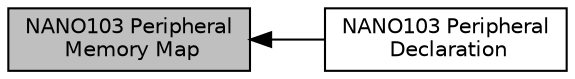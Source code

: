 digraph "NANO103 Peripheral Memory Map"
{
  edge [fontname="Helvetica",fontsize="10",labelfontname="Helvetica",labelfontsize="10"];
  node [fontname="Helvetica",fontsize="10",shape=box];
  rankdir=LR;
  Node2 [label="NANO103 Peripheral\l Declaration",height=0.2,width=0.4,color="black", fillcolor="white", style="filled",URL="$db/d44/group___n_a_n_o103___p_e_r_i_p_h_e_r_a_l___d_e_c_l_a_r_a_t_i_o_n.html",tooltip=" "];
  Node1 [label="NANO103 Peripheral\l Memory Map",height=0.2,width=0.4,color="black", fillcolor="grey75", style="filled", fontcolor="black",tooltip=" "];
  Node1->Node2 [shape=plaintext, dir="back", style="solid"];
}
